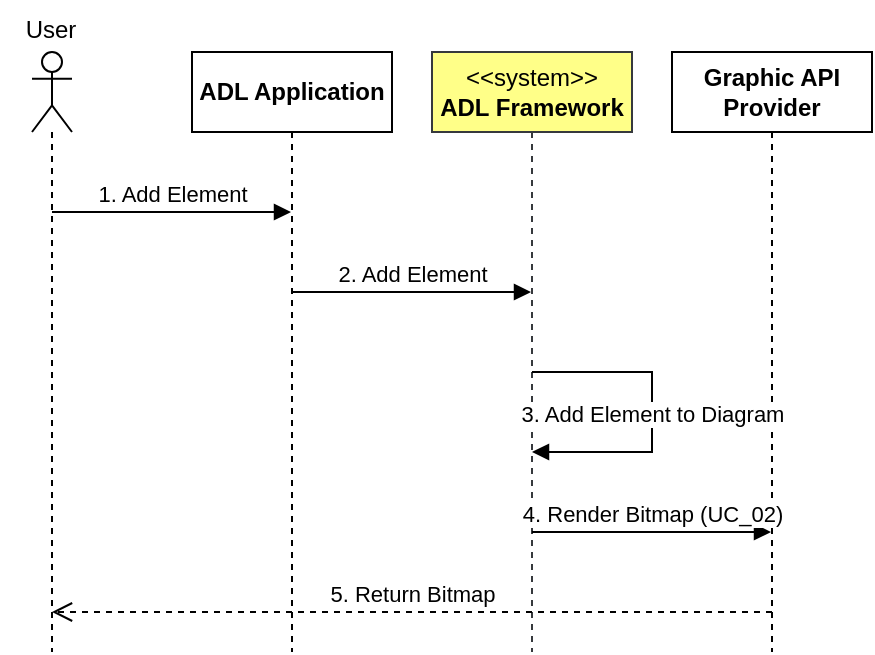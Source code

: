 <mxfile version="22.0.8" type="github">
  <diagram name="Page-1" id="wwmzQwGy2WVfqCxfGOJC">
    <mxGraphModel dx="1394" dy="747" grid="1" gridSize="10" guides="1" tooltips="1" connect="1" arrows="1" fold="1" page="1" pageScale="1" pageWidth="850" pageHeight="1100" math="0" shadow="0">
      <root>
        <mxCell id="0" />
        <mxCell id="1" parent="0" />
        <mxCell id="eDvLhsXWexeAyYfK2yH7-1" value="" style="shape=umlLifeline;perimeter=lifelinePerimeter;whiteSpace=wrap;html=1;container=1;dropTarget=0;collapsible=0;recursiveResize=0;outlineConnect=0;portConstraint=eastwest;newEdgeStyle={&quot;curved&quot;:0,&quot;rounded&quot;:0};participant=umlActor;" parent="1" vertex="1">
          <mxGeometry x="110" y="80" width="20" height="300" as="geometry" />
        </mxCell>
        <mxCell id="eDvLhsXWexeAyYfK2yH7-2" value="ADL Application" style="shape=umlLifeline;perimeter=lifelinePerimeter;whiteSpace=wrap;html=1;container=1;dropTarget=0;collapsible=0;recursiveResize=0;outlineConnect=0;portConstraint=eastwest;newEdgeStyle={&quot;curved&quot;:0,&quot;rounded&quot;:0};fontStyle=1" parent="1" vertex="1">
          <mxGeometry x="190" y="80" width="100" height="300" as="geometry" />
        </mxCell>
        <mxCell id="eDvLhsXWexeAyYfK2yH7-3" value="&amp;lt;&amp;lt;system&amp;gt;&amp;gt;&lt;br&gt;&lt;b&gt;ADL Framework&lt;/b&gt;" style="shape=umlLifeline;perimeter=lifelinePerimeter;whiteSpace=wrap;html=1;container=1;dropTarget=0;collapsible=0;recursiveResize=0;outlineConnect=0;portConstraint=eastwest;newEdgeStyle={&quot;curved&quot;:0,&quot;rounded&quot;:0};fillColor=#ffff88;strokeColor=#36393d;" parent="1" vertex="1">
          <mxGeometry x="310" y="80" width="100" height="300" as="geometry" />
        </mxCell>
        <mxCell id="eDvLhsXWexeAyYfK2yH7-4" value="&lt;b&gt;Graphic API Provider&lt;/b&gt;" style="shape=umlLifeline;perimeter=lifelinePerimeter;whiteSpace=wrap;html=1;container=1;dropTarget=0;collapsible=0;recursiveResize=0;outlineConnect=0;portConstraint=eastwest;newEdgeStyle={&quot;curved&quot;:0,&quot;rounded&quot;:0};" parent="1" vertex="1">
          <mxGeometry x="430" y="80" width="100" height="300" as="geometry" />
        </mxCell>
        <mxCell id="eDvLhsXWexeAyYfK2yH7-5" value="User" style="text;html=1;align=center;verticalAlign=middle;resizable=0;points=[];autosize=1;strokeColor=none;fillColor=none;" parent="1" vertex="1">
          <mxGeometry x="94" y="54" width="50" height="30" as="geometry" />
        </mxCell>
        <mxCell id="eDvLhsXWexeAyYfK2yH7-6" value="1. Add Element" style="html=1;verticalAlign=bottom;endArrow=block;curved=0;rounded=0;" parent="1" target="eDvLhsXWexeAyYfK2yH7-2" edge="1">
          <mxGeometry width="80" relative="1" as="geometry">
            <mxPoint x="120" y="160" as="sourcePoint" />
            <mxPoint x="200" y="160" as="targetPoint" />
          </mxGeometry>
        </mxCell>
        <mxCell id="eDvLhsXWexeAyYfK2yH7-8" value="2. Add Element" style="html=1;verticalAlign=bottom;endArrow=block;curved=0;rounded=0;" parent="1" target="eDvLhsXWexeAyYfK2yH7-3" edge="1">
          <mxGeometry x="0.004" width="80" relative="1" as="geometry">
            <mxPoint x="240" y="200" as="sourcePoint" />
            <mxPoint x="320" y="200" as="targetPoint" />
            <mxPoint as="offset" />
          </mxGeometry>
        </mxCell>
        <mxCell id="eDvLhsXWexeAyYfK2yH7-9" value="3. Add Element to Diagram" style="html=1;verticalAlign=bottom;endArrow=block;rounded=0;edgeStyle=elbowEdgeStyle;" parent="1" edge="1">
          <mxGeometry x="0.125" width="80" relative="1" as="geometry">
            <mxPoint x="360" y="240" as="sourcePoint" />
            <mxPoint x="360" y="280" as="targetPoint" />
            <Array as="points">
              <mxPoint x="420" y="260" />
            </Array>
            <mxPoint as="offset" />
          </mxGeometry>
        </mxCell>
        <mxCell id="GsFt3-ihDExQOgljCO5m-2" value="4. Render Bitmap (UC_02)" style="html=1;verticalAlign=bottom;endArrow=block;curved=0;rounded=0;" parent="1" target="eDvLhsXWexeAyYfK2yH7-4" edge="1">
          <mxGeometry width="80" relative="1" as="geometry">
            <mxPoint x="360" y="320" as="sourcePoint" />
            <mxPoint x="440" y="320" as="targetPoint" />
          </mxGeometry>
        </mxCell>
        <mxCell id="GsFt3-ihDExQOgljCO5m-3" value="5. Return Bitmap" style="html=1;verticalAlign=bottom;endArrow=open;dashed=1;endSize=8;curved=0;rounded=0;" parent="1" target="eDvLhsXWexeAyYfK2yH7-1" edge="1">
          <mxGeometry relative="1" as="geometry">
            <mxPoint x="480" y="360" as="sourcePoint" />
            <mxPoint x="400" y="360" as="targetPoint" />
          </mxGeometry>
        </mxCell>
      </root>
    </mxGraphModel>
  </diagram>
</mxfile>
